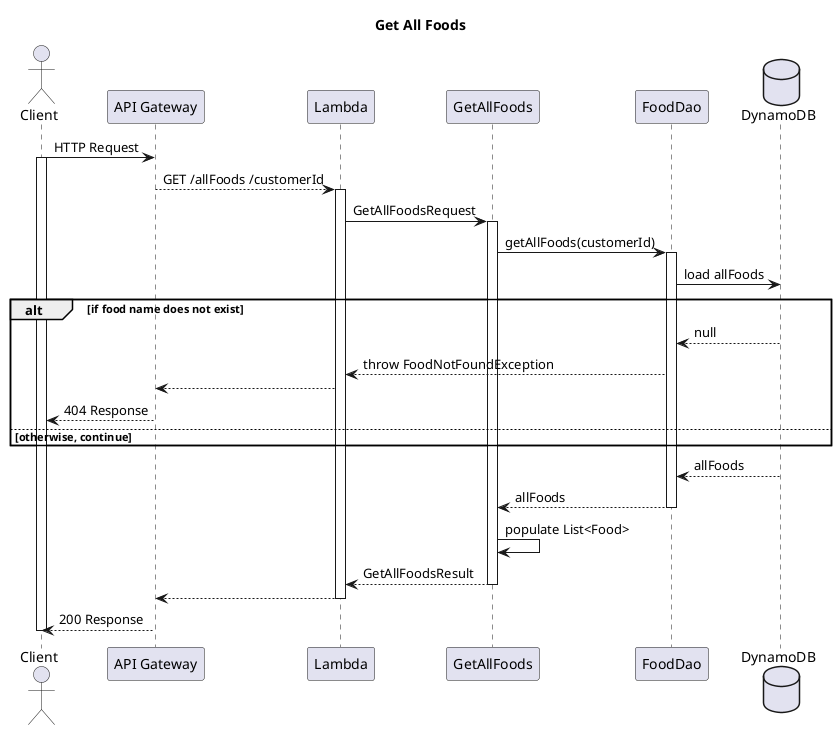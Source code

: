@startuml
title Get All Foods

actor Client
participant "API Gateway" as APIGateway
participant Lambda
participant GetAllFoods
participant FoodDao
database DynamoDB


Client -> APIGateway : HTTP Request
activate Client
APIGateway --> Lambda : GET /allFoods /customerId
activate Lambda


Lambda -> GetAllFoods: GetAllFoodsRequest
activate GetAllFoods
GetAllFoods -> FoodDao : getAllFoods(customerId)
activate FoodDao
FoodDao -> DynamoDB : load allFoods
alt if food name does not exist
    FoodDao <-- DynamoDB : null
    Lambda <-- FoodDao : throw FoodNotFoundException
    APIGateway <-- Lambda
    Client <-- APIGateway : 404 Response
else otherwise, continue
end

FoodDao <-- DynamoDB : allFoods
GetAllFoods <-- FoodDao : allFoods
deactivate FoodDao
GetAllFoods -> GetAllFoods : populate List<Food>
Lambda <-- GetAllFoods : GetAllFoodsResult
deactivate GetAllFoods
APIGateway <-- Lambda


deactivate Lambda
Client <-- APIGateway : 200 Response
deactivate Client

@enduml